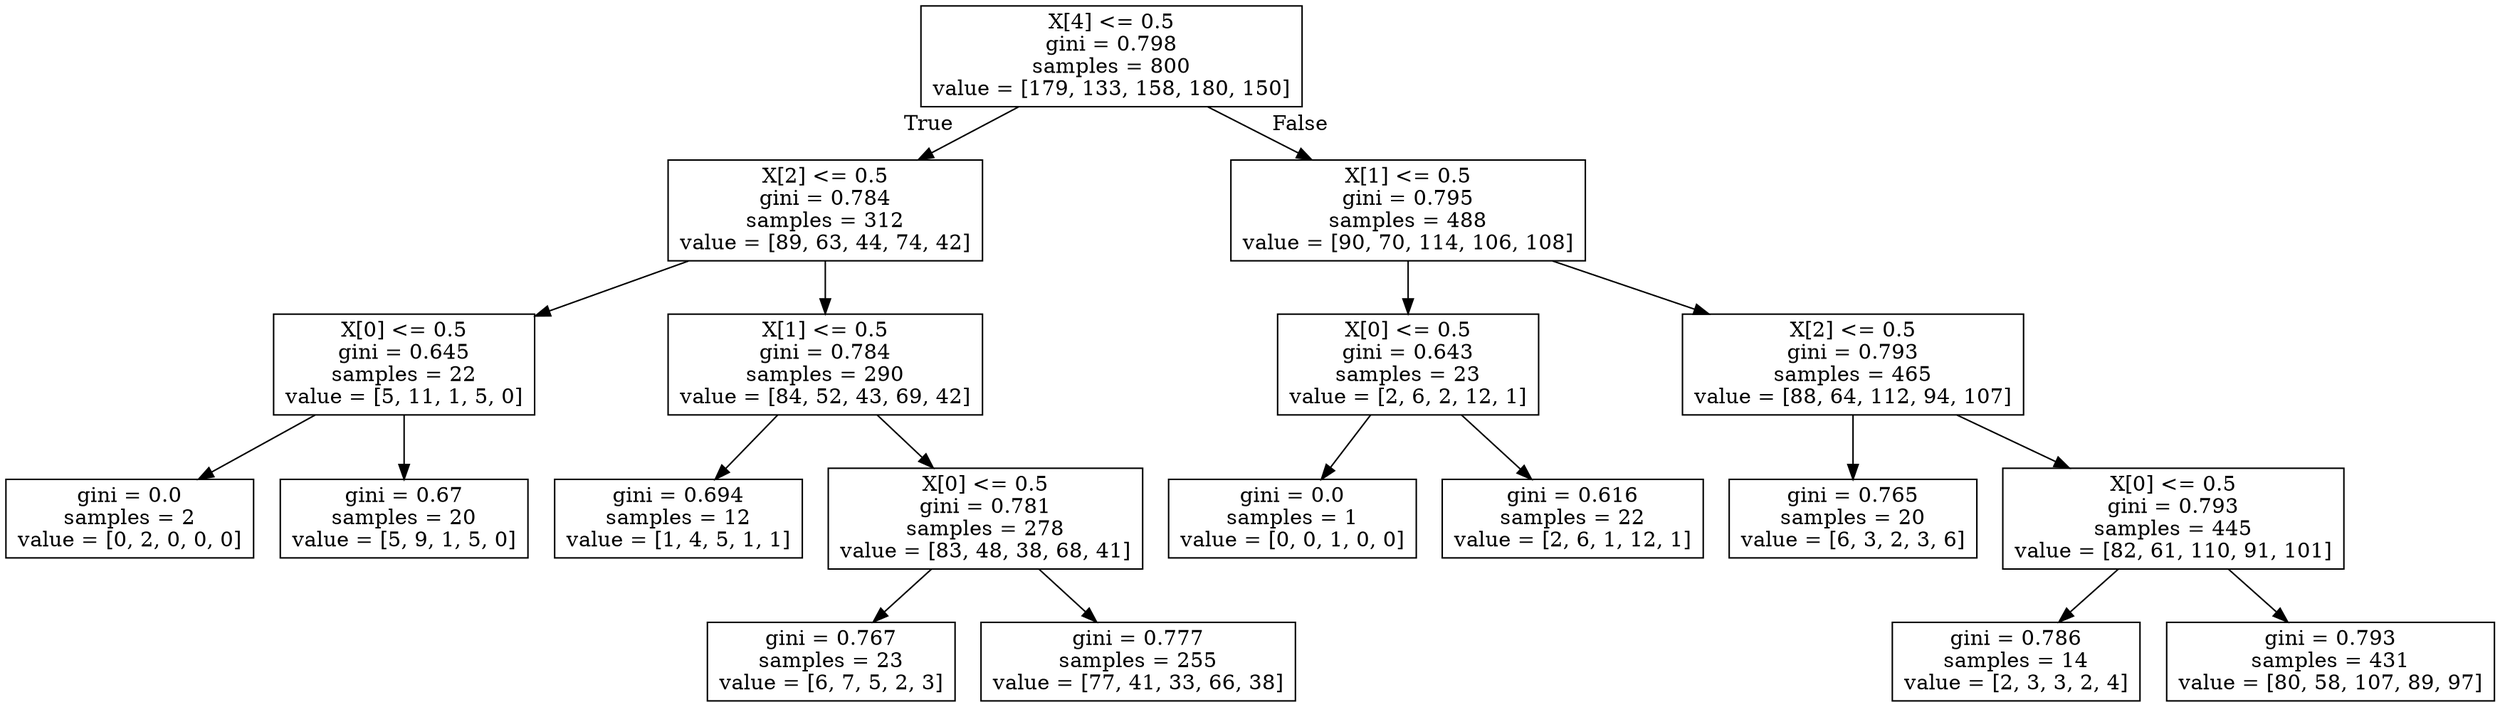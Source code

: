digraph Tree {
node [shape=box] ;
0 [label="X[4] <= 0.5\ngini = 0.798\nsamples = 800\nvalue = [179, 133, 158, 180, 150]"] ;
1 [label="X[2] <= 0.5\ngini = 0.784\nsamples = 312\nvalue = [89, 63, 44, 74, 42]"] ;
0 -> 1 [labeldistance=2.5, labelangle=45, headlabel="True"] ;
2 [label="X[0] <= 0.5\ngini = 0.645\nsamples = 22\nvalue = [5, 11, 1, 5, 0]"] ;
1 -> 2 ;
3 [label="gini = 0.0\nsamples = 2\nvalue = [0, 2, 0, 0, 0]"] ;
2 -> 3 ;
4 [label="gini = 0.67\nsamples = 20\nvalue = [5, 9, 1, 5, 0]"] ;
2 -> 4 ;
5 [label="X[1] <= 0.5\ngini = 0.784\nsamples = 290\nvalue = [84, 52, 43, 69, 42]"] ;
1 -> 5 ;
6 [label="gini = 0.694\nsamples = 12\nvalue = [1, 4, 5, 1, 1]"] ;
5 -> 6 ;
7 [label="X[0] <= 0.5\ngini = 0.781\nsamples = 278\nvalue = [83, 48, 38, 68, 41]"] ;
5 -> 7 ;
8 [label="gini = 0.767\nsamples = 23\nvalue = [6, 7, 5, 2, 3]"] ;
7 -> 8 ;
9 [label="gini = 0.777\nsamples = 255\nvalue = [77, 41, 33, 66, 38]"] ;
7 -> 9 ;
10 [label="X[1] <= 0.5\ngini = 0.795\nsamples = 488\nvalue = [90, 70, 114, 106, 108]"] ;
0 -> 10 [labeldistance=2.5, labelangle=-45, headlabel="False"] ;
11 [label="X[0] <= 0.5\ngini = 0.643\nsamples = 23\nvalue = [2, 6, 2, 12, 1]"] ;
10 -> 11 ;
12 [label="gini = 0.0\nsamples = 1\nvalue = [0, 0, 1, 0, 0]"] ;
11 -> 12 ;
13 [label="gini = 0.616\nsamples = 22\nvalue = [2, 6, 1, 12, 1]"] ;
11 -> 13 ;
14 [label="X[2] <= 0.5\ngini = 0.793\nsamples = 465\nvalue = [88, 64, 112, 94, 107]"] ;
10 -> 14 ;
15 [label="gini = 0.765\nsamples = 20\nvalue = [6, 3, 2, 3, 6]"] ;
14 -> 15 ;
16 [label="X[0] <= 0.5\ngini = 0.793\nsamples = 445\nvalue = [82, 61, 110, 91, 101]"] ;
14 -> 16 ;
17 [label="gini = 0.786\nsamples = 14\nvalue = [2, 3, 3, 2, 4]"] ;
16 -> 17 ;
18 [label="gini = 0.793\nsamples = 431\nvalue = [80, 58, 107, 89, 97]"] ;
16 -> 18 ;
}
